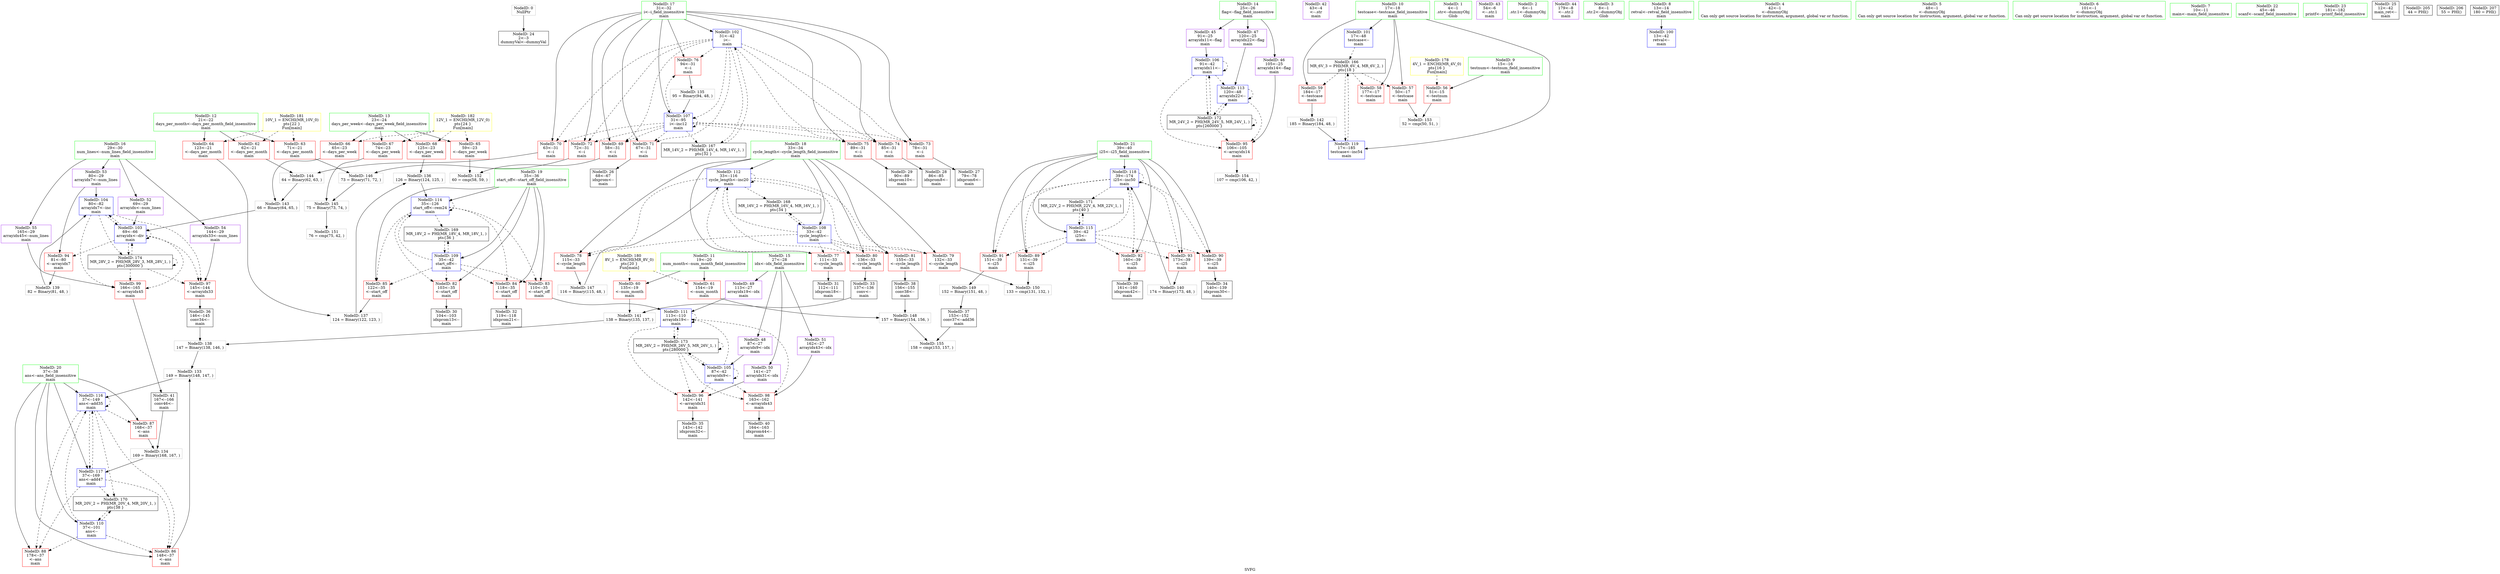 digraph "SVFG" {
	label="SVFG";

	Node0x56262f246a30 [shape=record,color=grey,label="{NodeID: 0\nNullPtr}"];
	Node0x56262f246a30 -> Node0x56262f25ffb0[style=solid];
	Node0x56262f276ab0 [shape=record,color=yellow,style=double,label="{NodeID: 180\n8V_1 = ENCHI(MR_8V_0)\npts\{20 \}\nFun[main]}"];
	Node0x56262f276ab0 -> Node0x56262f262900[style=dashed];
	Node0x56262f276ab0 -> Node0x56262f2629d0[style=dashed];
	Node0x56262f261400 [shape=record,color=red,label="{NodeID: 97\n145\<--144\n\<--arrayidx33\nmain\n}"];
	Node0x56262f261400 -> Node0x56262f260970[style=solid];
	Node0x56262f245a90 [shape=record,color=green,label="{NodeID: 14\n25\<--26\nflag\<--flag_field_insensitive\nmain\n}"];
	Node0x56262f245a90 -> Node0x56262f2610c0[style=solid];
	Node0x56262f245a90 -> Node0x56262f261190[style=solid];
	Node0x56262f245a90 -> Node0x56262f261260[style=solid];
	Node0x56262f261f60 [shape=record,color=blue,label="{NodeID: 111\n113\<--110\narrayidx19\<--\nmain\n}"];
	Node0x56262f261f60 -> Node0x56262f261330[style=dashed];
	Node0x56262f261f60 -> Node0x56262f2614d0[style=dashed];
	Node0x56262f261f60 -> Node0x56262f261f60[style=dashed];
	Node0x56262f261f60 -> Node0x56262f2749d0[style=dashed];
	Node0x56262f2602f0 [shape=record,color=black,label="{NodeID: 28\n86\<--85\nidxprom8\<--\nmain\n}"];
	Node0x56262f260e50 [shape=record,color=purple,label="{NodeID: 42\n43\<--4\n\<--.str\nmain\n}"];
	Node0x56262f2680b0 [shape=record,color=grey,label="{NodeID: 139\n82 = Binary(81, 48, )\n}"];
	Node0x56262f2680b0 -> Node0x56262f2619b0[style=solid];
	Node0x56262f2625c0 [shape=record,color=red,label="{NodeID: 56\n51\<--15\n\<--testnum\nmain\n}"];
	Node0x56262f2625c0 -> Node0x56262f2695b0[style=solid];
	Node0x56262f2695b0 [shape=record,color=grey,label="{NodeID: 153\n52 = cmp(50, 51, )\n}"];
	Node0x56262f263120 [shape=record,color=red,label="{NodeID: 70\n63\<--31\n\<--i\nmain\n}"];
	Node0x56262f263120 -> Node0x56262f268830[style=solid];
	Node0x56262f272bd0 [shape=record,color=black,label="{NodeID: 167\nMR_14V_2 = PHI(MR_14V_4, MR_14V_1, )\npts\{32 \}\n}"];
	Node0x56262f272bd0 -> Node0x56262f261810[style=dashed];
	Node0x56262f263c80 [shape=record,color=red,label="{NodeID: 84\n118\<--35\n\<--start_off\nmain\n}"];
	Node0x56262f263c80 -> Node0x56262f260630[style=solid];
	Node0x56262f245e90 [shape=record,color=green,label="{NodeID: 1\n4\<--1\n.str\<--dummyObj\nGlob }"];
	Node0x56262f276b90 [shape=record,color=yellow,style=double,label="{NodeID: 181\n10V_1 = ENCHI(MR_10V_0)\npts\{22 \}\nFun[main]}"];
	Node0x56262f276b90 -> Node0x56262f262aa0[style=dashed];
	Node0x56262f276b90 -> Node0x56262f262b70[style=dashed];
	Node0x56262f276b90 -> Node0x56262f262c40[style=dashed];
	Node0x56262f2614d0 [shape=record,color=red,label="{NodeID: 98\n163\<--162\n\<--arrayidx43\nmain\n}"];
	Node0x56262f2614d0 -> Node0x56262f260cb0[style=solid];
	Node0x56262f245b60 [shape=record,color=green,label="{NodeID: 15\n27\<--28\nidx\<--idx_field_insensitive\nmain\n}"];
	Node0x56262f245b60 -> Node0x56262f245f80[style=solid];
	Node0x56262f245b60 -> Node0x56262f246050[style=solid];
	Node0x56262f245b60 -> Node0x56262f246120[style=solid];
	Node0x56262f245b60 -> Node0x56262f2461f0[style=solid];
	Node0x56262f262030 [shape=record,color=blue,label="{NodeID: 112\n33\<--116\ncycle_length\<--inc20\nmain\n}"];
	Node0x56262f262030 -> Node0x56262f2636d0[style=dashed];
	Node0x56262f262030 -> Node0x56262f2637a0[style=dashed];
	Node0x56262f262030 -> Node0x56262f263870[style=dashed];
	Node0x56262f262030 -> Node0x56262f263940[style=dashed];
	Node0x56262f262030 -> Node0x56262f263a10[style=dashed];
	Node0x56262f262030 -> Node0x56262f262030[style=dashed];
	Node0x56262f262030 -> Node0x56262f2730d0[style=dashed];
	Node0x56262f2603c0 [shape=record,color=black,label="{NodeID: 29\n90\<--89\nidxprom10\<--\nmain\n}"];
	Node0x56262f260f20 [shape=record,color=purple,label="{NodeID: 43\n54\<--6\n\<--.str.1\nmain\n}"];
	Node0x56262f268230 [shape=record,color=grey,label="{NodeID: 140\n174 = Binary(173, 48, )\n}"];
	Node0x56262f268230 -> Node0x56262f266840[style=solid];
	Node0x56262f262690 [shape=record,color=red,label="{NodeID: 57\n50\<--17\n\<--testcase\nmain\n}"];
	Node0x56262f262690 -> Node0x56262f2695b0[style=solid];
	Node0x56262f269730 [shape=record,color=grey,label="{NodeID: 154\n107 = cmp(106, 42, )\n}"];
	Node0x56262f2631f0 [shape=record,color=red,label="{NodeID: 71\n67\<--31\n\<--i\nmain\n}"];
	Node0x56262f2631f0 -> Node0x56262f260150[style=solid];
	Node0x56262f2730d0 [shape=record,color=black,label="{NodeID: 168\nMR_16V_2 = PHI(MR_16V_4, MR_16V_1, )\npts\{34 \}\n}"];
	Node0x56262f2730d0 -> Node0x56262f261cf0[style=dashed];
	Node0x56262f263d50 [shape=record,color=red,label="{NodeID: 85\n122\<--35\n\<--start_off\nmain\n}"];
	Node0x56262f263d50 -> Node0x56262f267db0[style=solid];
	Node0x56262f245ce0 [shape=record,color=green,label="{NodeID: 2\n6\<--1\n.str.1\<--dummyObj\nGlob }"];
	Node0x56262f276c70 [shape=record,color=yellow,style=double,label="{NodeID: 182\n12V_1 = ENCHI(MR_12V_0)\npts\{24 \}\nFun[main]}"];
	Node0x56262f276c70 -> Node0x56262f262d10[style=dashed];
	Node0x56262f276c70 -> Node0x56262f262de0[style=dashed];
	Node0x56262f276c70 -> Node0x56262f262eb0[style=dashed];
	Node0x56262f276c70 -> Node0x56262f262f80[style=dashed];
	Node0x56262f2615a0 [shape=record,color=red,label="{NodeID: 99\n166\<--165\n\<--arrayidx45\nmain\n}"];
	Node0x56262f2615a0 -> Node0x56262f260d80[style=solid];
	Node0x56262f246bd0 [shape=record,color=green,label="{NodeID: 16\n29\<--30\nnum_lines\<--num_lines_field_insensitive\nmain\n}"];
	Node0x56262f246bd0 -> Node0x56262f2462c0[style=solid];
	Node0x56262f246bd0 -> Node0x56262f262350[style=solid];
	Node0x56262f246bd0 -> Node0x56262f262420[style=solid];
	Node0x56262f246bd0 -> Node0x56262f2624f0[style=solid];
	Node0x56262f262100 [shape=record,color=blue,label="{NodeID: 113\n120\<--48\narrayidx22\<--\nmain\n}"];
	Node0x56262f262100 -> Node0x56262f264570[style=dashed];
	Node0x56262f262100 -> Node0x56262f262100[style=dashed];
	Node0x56262f262100 -> Node0x56262f2744d0[style=dashed];
	Node0x56262f260490 [shape=record,color=black,label="{NodeID: 30\n104\<--103\nidxprom13\<--\nmain\n}"];
	Node0x56262f260ff0 [shape=record,color=purple,label="{NodeID: 44\n179\<--8\n\<--.str.2\nmain\n}"];
	Node0x56262f2683b0 [shape=record,color=grey,label="{NodeID: 141\n138 = Binary(135, 137, )\n}"];
	Node0x56262f2683b0 -> Node0x56262f267f30[style=solid];
	Node0x56262f262760 [shape=record,color=red,label="{NodeID: 58\n177\<--17\n\<--testcase\nmain\n}"];
	Node0x56262f2698b0 [shape=record,color=grey,label="{NodeID: 155\n158 = cmp(153, 157, )\n}"];
	Node0x56262f2632c0 [shape=record,color=red,label="{NodeID: 72\n72\<--31\n\<--i\nmain\n}"];
	Node0x56262f2632c0 -> Node0x56262f268b30[style=solid];
	Node0x56262f2735d0 [shape=record,color=black,label="{NodeID: 169\nMR_18V_2 = PHI(MR_18V_4, MR_18V_1, )\npts\{36 \}\n}"];
	Node0x56262f2735d0 -> Node0x56262f261dc0[style=dashed];
	Node0x56262f263e20 [shape=record,color=red,label="{NodeID: 86\n148\<--37\n\<--ans\nmain\n}"];
	Node0x56262f263e20 -> Node0x56262f2677b0[style=solid];
	Node0x56262f2457a0 [shape=record,color=green,label="{NodeID: 3\n8\<--1\n.str.2\<--dummyObj\nGlob }"];
	Node0x56262f261670 [shape=record,color=blue,label="{NodeID: 100\n13\<--42\nretval\<--\nmain\n}"];
	Node0x56262f246ca0 [shape=record,color=green,label="{NodeID: 17\n31\<--32\ni\<--i_field_insensitive\nmain\n}"];
	Node0x56262f246ca0 -> Node0x56262f263050[style=solid];
	Node0x56262f246ca0 -> Node0x56262f263120[style=solid];
	Node0x56262f246ca0 -> Node0x56262f2631f0[style=solid];
	Node0x56262f246ca0 -> Node0x56262f2632c0[style=solid];
	Node0x56262f246ca0 -> Node0x56262f263390[style=solid];
	Node0x56262f246ca0 -> Node0x56262f263460[style=solid];
	Node0x56262f246ca0 -> Node0x56262f263530[style=solid];
	Node0x56262f246ca0 -> Node0x56262f263600[style=solid];
	Node0x56262f246ca0 -> Node0x56262f261810[style=solid];
	Node0x56262f246ca0 -> Node0x56262f261c20[style=solid];
	Node0x56262f2621d0 [shape=record,color=blue,label="{NodeID: 114\n35\<--126\nstart_off\<--rem24\nmain\n}"];
	Node0x56262f2621d0 -> Node0x56262f263ae0[style=dashed];
	Node0x56262f2621d0 -> Node0x56262f263bb0[style=dashed];
	Node0x56262f2621d0 -> Node0x56262f263c80[style=dashed];
	Node0x56262f2621d0 -> Node0x56262f263d50[style=dashed];
	Node0x56262f2621d0 -> Node0x56262f2621d0[style=dashed];
	Node0x56262f2621d0 -> Node0x56262f2735d0[style=dashed];
	Node0x56262f260560 [shape=record,color=black,label="{NodeID: 31\n112\<--111\nidxprom18\<--\nmain\n}"];
	Node0x56262f2610c0 [shape=record,color=purple,label="{NodeID: 45\n91\<--25\narrayidx11\<--flag\nmain\n}"];
	Node0x56262f2610c0 -> Node0x56262f261b50[style=solid];
	Node0x56262f268530 [shape=record,color=grey,label="{NodeID: 142\n185 = Binary(184, 48, )\n}"];
	Node0x56262f268530 -> Node0x56262f266910[style=solid];
	Node0x56262f262830 [shape=record,color=red,label="{NodeID: 59\n184\<--17\n\<--testcase\nmain\n}"];
	Node0x56262f262830 -> Node0x56262f268530[style=solid];
	Node0x56262f263390 [shape=record,color=red,label="{NodeID: 73\n78\<--31\n\<--i\nmain\n}"];
	Node0x56262f263390 -> Node0x56262f260220[style=solid];
	Node0x56262f273ad0 [shape=record,color=black,label="{NodeID: 170\nMR_20V_2 = PHI(MR_20V_4, MR_20V_1, )\npts\{38 \}\n}"];
	Node0x56262f273ad0 -> Node0x56262f261e90[style=dashed];
	Node0x56262f263ef0 [shape=record,color=red,label="{NodeID: 87\n168\<--37\n\<--ans\nmain\n}"];
	Node0x56262f263ef0 -> Node0x56262f267930[style=solid];
	Node0x56262f25f390 [shape=record,color=green,label="{NodeID: 4\n42\<--1\n\<--dummyObj\nCan only get source location for instruction, argument, global var or function.}"];
	Node0x56262f261740 [shape=record,color=blue,label="{NodeID: 101\n17\<--48\ntestcase\<--\nmain\n}"];
	Node0x56262f261740 -> Node0x56262f2726d0[style=dashed];
	Node0x56262f246d70 [shape=record,color=green,label="{NodeID: 18\n33\<--34\ncycle_length\<--cycle_length_field_insensitive\nmain\n}"];
	Node0x56262f246d70 -> Node0x56262f2636d0[style=solid];
	Node0x56262f246d70 -> Node0x56262f2637a0[style=solid];
	Node0x56262f246d70 -> Node0x56262f263870[style=solid];
	Node0x56262f246d70 -> Node0x56262f263940[style=solid];
	Node0x56262f246d70 -> Node0x56262f263a10[style=solid];
	Node0x56262f246d70 -> Node0x56262f261cf0[style=solid];
	Node0x56262f246d70 -> Node0x56262f262030[style=solid];
	Node0x56262f2622a0 [shape=record,color=blue,label="{NodeID: 115\n39\<--42\ni25\<--\nmain\n}"];
	Node0x56262f2622a0 -> Node0x56262f264090[style=dashed];
	Node0x56262f2622a0 -> Node0x56262f264160[style=dashed];
	Node0x56262f2622a0 -> Node0x56262f264230[style=dashed];
	Node0x56262f2622a0 -> Node0x56262f264300[style=dashed];
	Node0x56262f2622a0 -> Node0x56262f2643d0[style=dashed];
	Node0x56262f2622a0 -> Node0x56262f266840[style=dashed];
	Node0x56262f2622a0 -> Node0x56262f273fd0[style=dashed];
	Node0x56262f260630 [shape=record,color=black,label="{NodeID: 32\n119\<--118\nidxprom21\<--\nmain\n}"];
	Node0x56262f261190 [shape=record,color=purple,label="{NodeID: 46\n105\<--25\narrayidx14\<--flag\nmain\n}"];
	Node0x56262f261190 -> Node0x56262f264570[style=solid];
	Node0x56262f2686b0 [shape=record,color=grey,label="{NodeID: 143\n66 = Binary(64, 65, )\n}"];
	Node0x56262f2686b0 -> Node0x56262f2618e0[style=solid];
	Node0x56262f262900 [shape=record,color=red,label="{NodeID: 60\n135\<--19\n\<--num_month\nmain\n}"];
	Node0x56262f262900 -> Node0x56262f2683b0[style=solid];
	Node0x56262f263460 [shape=record,color=red,label="{NodeID: 74\n85\<--31\n\<--i\nmain\n}"];
	Node0x56262f263460 -> Node0x56262f2602f0[style=solid];
	Node0x56262f273fd0 [shape=record,color=black,label="{NodeID: 171\nMR_22V_2 = PHI(MR_22V_4, MR_22V_1, )\npts\{40 \}\n}"];
	Node0x56262f273fd0 -> Node0x56262f2622a0[style=dashed];
	Node0x56262f263fc0 [shape=record,color=red,label="{NodeID: 88\n178\<--37\n\<--ans\nmain\n}"];
	Node0x56262f25f420 [shape=record,color=green,label="{NodeID: 5\n48\<--1\n\<--dummyObj\nCan only get source location for instruction, argument, global var or function.}"];
	Node0x56262f261810 [shape=record,color=blue,label="{NodeID: 102\n31\<--42\ni\<--\nmain\n}"];
	Node0x56262f261810 -> Node0x56262f263050[style=dashed];
	Node0x56262f261810 -> Node0x56262f263120[style=dashed];
	Node0x56262f261810 -> Node0x56262f2631f0[style=dashed];
	Node0x56262f261810 -> Node0x56262f2632c0[style=dashed];
	Node0x56262f261810 -> Node0x56262f263390[style=dashed];
	Node0x56262f261810 -> Node0x56262f263460[style=dashed];
	Node0x56262f261810 -> Node0x56262f263530[style=dashed];
	Node0x56262f261810 -> Node0x56262f263600[style=dashed];
	Node0x56262f261810 -> Node0x56262f261c20[style=dashed];
	Node0x56262f261810 -> Node0x56262f272bd0[style=dashed];
	Node0x56262f246e40 [shape=record,color=green,label="{NodeID: 19\n35\<--36\nstart_off\<--start_off_field_insensitive\nmain\n}"];
	Node0x56262f246e40 -> Node0x56262f263ae0[style=solid];
	Node0x56262f246e40 -> Node0x56262f263bb0[style=solid];
	Node0x56262f246e40 -> Node0x56262f263c80[style=solid];
	Node0x56262f246e40 -> Node0x56262f263d50[style=solid];
	Node0x56262f246e40 -> Node0x56262f261dc0[style=solid];
	Node0x56262f246e40 -> Node0x56262f2621d0[style=solid];
	Node0x56262f2666a0 [shape=record,color=blue,label="{NodeID: 116\n37\<--149\nans\<--add35\nmain\n}"];
	Node0x56262f2666a0 -> Node0x56262f263e20[style=dashed];
	Node0x56262f2666a0 -> Node0x56262f263ef0[style=dashed];
	Node0x56262f2666a0 -> Node0x56262f263fc0[style=dashed];
	Node0x56262f2666a0 -> Node0x56262f2666a0[style=dashed];
	Node0x56262f2666a0 -> Node0x56262f266770[style=dashed];
	Node0x56262f2666a0 -> Node0x56262f273ad0[style=dashed];
	Node0x56262f260700 [shape=record,color=black,label="{NodeID: 33\n137\<--136\nconv\<--\nmain\n}"];
	Node0x56262f260700 -> Node0x56262f2683b0[style=solid];
	Node0x56262f261260 [shape=record,color=purple,label="{NodeID: 47\n120\<--25\narrayidx22\<--flag\nmain\n}"];
	Node0x56262f261260 -> Node0x56262f262100[style=solid];
	Node0x56262f268830 [shape=record,color=grey,label="{NodeID: 144\n64 = Binary(62, 63, )\n}"];
	Node0x56262f268830 -> Node0x56262f2686b0[style=solid];
	Node0x56262f2629d0 [shape=record,color=red,label="{NodeID: 61\n154\<--19\n\<--num_month\nmain\n}"];
	Node0x56262f2629d0 -> Node0x56262f268e30[style=solid];
	Node0x56262f263530 [shape=record,color=red,label="{NodeID: 75\n89\<--31\n\<--i\nmain\n}"];
	Node0x56262f263530 -> Node0x56262f2603c0[style=solid];
	Node0x56262f2744d0 [shape=record,color=black,label="{NodeID: 172\nMR_24V_2 = PHI(MR_24V_5, MR_24V_1, )\npts\{260000 \}\n}"];
	Node0x56262f2744d0 -> Node0x56262f264570[style=dashed];
	Node0x56262f2744d0 -> Node0x56262f261b50[style=dashed];
	Node0x56262f2744d0 -> Node0x56262f262100[style=dashed];
	Node0x56262f2744d0 -> Node0x56262f2744d0[style=dashed];
	Node0x56262f264090 [shape=record,color=red,label="{NodeID: 89\n131\<--39\n\<--i25\nmain\n}"];
	Node0x56262f264090 -> Node0x56262f269130[style=solid];
	Node0x56262f246ff0 [shape=record,color=green,label="{NodeID: 6\n101\<--1\n\<--dummyObj\nCan only get source location for instruction, argument, global var or function.}"];
	Node0x56262f2618e0 [shape=record,color=blue,label="{NodeID: 103\n69\<--66\narrayidx\<--div\nmain\n}"];
	Node0x56262f2618e0 -> Node0x56262f2644a0[style=dashed];
	Node0x56262f2618e0 -> Node0x56262f261400[style=dashed];
	Node0x56262f2618e0 -> Node0x56262f2615a0[style=dashed];
	Node0x56262f2618e0 -> Node0x56262f2618e0[style=dashed];
	Node0x56262f2618e0 -> Node0x56262f2619b0[style=dashed];
	Node0x56262f2618e0 -> Node0x56262f274ed0[style=dashed];
	Node0x56262f25fcb0 [shape=record,color=green,label="{NodeID: 20\n37\<--38\nans\<--ans_field_insensitive\nmain\n}"];
	Node0x56262f25fcb0 -> Node0x56262f263e20[style=solid];
	Node0x56262f25fcb0 -> Node0x56262f263ef0[style=solid];
	Node0x56262f25fcb0 -> Node0x56262f263fc0[style=solid];
	Node0x56262f25fcb0 -> Node0x56262f261e90[style=solid];
	Node0x56262f25fcb0 -> Node0x56262f2666a0[style=solid];
	Node0x56262f25fcb0 -> Node0x56262f266770[style=solid];
	Node0x56262f266770 [shape=record,color=blue,label="{NodeID: 117\n37\<--169\nans\<--add47\nmain\n}"];
	Node0x56262f266770 -> Node0x56262f263e20[style=dashed];
	Node0x56262f266770 -> Node0x56262f263fc0[style=dashed];
	Node0x56262f266770 -> Node0x56262f2666a0[style=dashed];
	Node0x56262f266770 -> Node0x56262f273ad0[style=dashed];
	Node0x56262f2607d0 [shape=record,color=black,label="{NodeID: 34\n140\<--139\nidxprom30\<--\nmain\n}"];
	Node0x56262f245f80 [shape=record,color=purple,label="{NodeID: 48\n87\<--27\narrayidx9\<--idx\nmain\n}"];
	Node0x56262f245f80 -> Node0x56262f261a80[style=solid];
	Node0x56262f2689b0 [shape=record,color=grey,label="{NodeID: 145\n75 = Binary(73, 74, )\n}"];
	Node0x56262f2689b0 -> Node0x56262f2692b0[style=solid];
	Node0x56262f262aa0 [shape=record,color=red,label="{NodeID: 62\n62\<--21\n\<--days_per_month\nmain\n}"];
	Node0x56262f262aa0 -> Node0x56262f268830[style=solid];
	Node0x56262f263600 [shape=record,color=red,label="{NodeID: 76\n94\<--31\n\<--i\nmain\n}"];
	Node0x56262f263600 -> Node0x56262f267ab0[style=solid];
	Node0x56262f2749d0 [shape=record,color=black,label="{NodeID: 173\nMR_26V_2 = PHI(MR_26V_5, MR_26V_1, )\npts\{280000 \}\n}"];
	Node0x56262f2749d0 -> Node0x56262f261330[style=dashed];
	Node0x56262f2749d0 -> Node0x56262f2614d0[style=dashed];
	Node0x56262f2749d0 -> Node0x56262f261a80[style=dashed];
	Node0x56262f2749d0 -> Node0x56262f261f60[style=dashed];
	Node0x56262f2749d0 -> Node0x56262f2749d0[style=dashed];
	Node0x56262f264160 [shape=record,color=red,label="{NodeID: 90\n139\<--39\n\<--i25\nmain\n}"];
	Node0x56262f264160 -> Node0x56262f2607d0[style=solid];
	Node0x56262f247080 [shape=record,color=green,label="{NodeID: 7\n10\<--11\nmain\<--main_field_insensitive\n}"];
	Node0x56262f2619b0 [shape=record,color=blue,label="{NodeID: 104\n80\<--82\narrayidx7\<--inc\nmain\n}"];
	Node0x56262f2619b0 -> Node0x56262f261400[style=dashed];
	Node0x56262f2619b0 -> Node0x56262f2615a0[style=dashed];
	Node0x56262f2619b0 -> Node0x56262f2618e0[style=dashed];
	Node0x56262f2619b0 -> Node0x56262f274ed0[style=dashed];
	Node0x56262f25fd40 [shape=record,color=green,label="{NodeID: 21\n39\<--40\ni25\<--i25_field_insensitive\nmain\n}"];
	Node0x56262f25fd40 -> Node0x56262f264090[style=solid];
	Node0x56262f25fd40 -> Node0x56262f264160[style=solid];
	Node0x56262f25fd40 -> Node0x56262f264230[style=solid];
	Node0x56262f25fd40 -> Node0x56262f264300[style=solid];
	Node0x56262f25fd40 -> Node0x56262f2643d0[style=solid];
	Node0x56262f25fd40 -> Node0x56262f2622a0[style=solid];
	Node0x56262f25fd40 -> Node0x56262f266840[style=solid];
	Node0x56262f266840 [shape=record,color=blue,label="{NodeID: 118\n39\<--174\ni25\<--inc50\nmain\n}"];
	Node0x56262f266840 -> Node0x56262f264090[style=dashed];
	Node0x56262f266840 -> Node0x56262f264160[style=dashed];
	Node0x56262f266840 -> Node0x56262f264230[style=dashed];
	Node0x56262f266840 -> Node0x56262f264300[style=dashed];
	Node0x56262f266840 -> Node0x56262f2643d0[style=dashed];
	Node0x56262f266840 -> Node0x56262f266840[style=dashed];
	Node0x56262f266840 -> Node0x56262f273fd0[style=dashed];
	Node0x56262f2608a0 [shape=record,color=black,label="{NodeID: 35\n143\<--142\nidxprom32\<--\nmain\n}"];
	Node0x56262f246050 [shape=record,color=purple,label="{NodeID: 49\n113\<--27\narrayidx19\<--idx\nmain\n}"];
	Node0x56262f246050 -> Node0x56262f261f60[style=solid];
	Node0x56262f268b30 [shape=record,color=grey,label="{NodeID: 146\n73 = Binary(71, 72, )\n}"];
	Node0x56262f268b30 -> Node0x56262f2689b0[style=solid];
	Node0x56262f262b70 [shape=record,color=red,label="{NodeID: 63\n71\<--21\n\<--days_per_month\nmain\n}"];
	Node0x56262f262b70 -> Node0x56262f268b30[style=solid];
	Node0x56262f2636d0 [shape=record,color=red,label="{NodeID: 77\n111\<--33\n\<--cycle_length\nmain\n}"];
	Node0x56262f2636d0 -> Node0x56262f260560[style=solid];
	Node0x56262f274ed0 [shape=record,color=black,label="{NodeID: 174\nMR_28V_2 = PHI(MR_28V_3, MR_28V_1, )\npts\{300000 \}\n}"];
	Node0x56262f274ed0 -> Node0x56262f261400[style=dashed];
	Node0x56262f274ed0 -> Node0x56262f2615a0[style=dashed];
	Node0x56262f274ed0 -> Node0x56262f2618e0[style=dashed];
	Node0x56262f274ed0 -> Node0x56262f274ed0[style=dashed];
	Node0x56262f264230 [shape=record,color=red,label="{NodeID: 91\n151\<--39\n\<--i25\nmain\n}"];
	Node0x56262f264230 -> Node0x56262f268fb0[style=solid];
	Node0x56262f247110 [shape=record,color=green,label="{NodeID: 8\n13\<--14\nretval\<--retval_field_insensitive\nmain\n}"];
	Node0x56262f247110 -> Node0x56262f261670[style=solid];
	Node0x56262f261a80 [shape=record,color=blue,label="{NodeID: 105\n87\<--42\narrayidx9\<--\nmain\n}"];
	Node0x56262f261a80 -> Node0x56262f261330[style=dashed];
	Node0x56262f261a80 -> Node0x56262f2614d0[style=dashed];
	Node0x56262f261a80 -> Node0x56262f261a80[style=dashed];
	Node0x56262f261a80 -> Node0x56262f261f60[style=dashed];
	Node0x56262f261a80 -> Node0x56262f2749d0[style=dashed];
	Node0x56262f25fe10 [shape=record,color=green,label="{NodeID: 22\n45\<--46\nscanf\<--scanf_field_insensitive\n}"];
	Node0x56262f266910 [shape=record,color=blue,label="{NodeID: 119\n17\<--185\ntestcase\<--inc54\nmain\n}"];
	Node0x56262f266910 -> Node0x56262f2726d0[style=dashed];
	Node0x56262f260970 [shape=record,color=black,label="{NodeID: 36\n146\<--145\nconv34\<--\nmain\n}"];
	Node0x56262f260970 -> Node0x56262f267f30[style=solid];
	Node0x56262f2677b0 [shape=record,color=grey,label="{NodeID: 133\n149 = Binary(148, 147, )\n}"];
	Node0x56262f2677b0 -> Node0x56262f2666a0[style=solid];
	Node0x56262f246120 [shape=record,color=purple,label="{NodeID: 50\n141\<--27\narrayidx31\<--idx\nmain\n}"];
	Node0x56262f246120 -> Node0x56262f261330[style=solid];
	Node0x56262f268cb0 [shape=record,color=grey,label="{NodeID: 147\n116 = Binary(115, 48, )\n}"];
	Node0x56262f268cb0 -> Node0x56262f262030[style=solid];
	Node0x56262f262c40 [shape=record,color=red,label="{NodeID: 64\n123\<--21\n\<--days_per_month\nmain\n}"];
	Node0x56262f262c40 -> Node0x56262f267db0[style=solid];
	Node0x56262f2637a0 [shape=record,color=red,label="{NodeID: 78\n115\<--33\n\<--cycle_length\nmain\n}"];
	Node0x56262f2637a0 -> Node0x56262f268cb0[style=solid];
	Node0x56262f264300 [shape=record,color=red,label="{NodeID: 92\n160\<--39\n\<--i25\nmain\n}"];
	Node0x56262f264300 -> Node0x56262f260be0[style=solid];
	Node0x56262f25f6d0 [shape=record,color=green,label="{NodeID: 9\n15\<--16\ntestnum\<--testnum_field_insensitive\nmain\n}"];
	Node0x56262f25f6d0 -> Node0x56262f2625c0[style=solid];
	Node0x56262f261b50 [shape=record,color=blue,label="{NodeID: 106\n91\<--42\narrayidx11\<--\nmain\n}"];
	Node0x56262f261b50 -> Node0x56262f264570[style=dashed];
	Node0x56262f261b50 -> Node0x56262f261b50[style=dashed];
	Node0x56262f261b50 -> Node0x56262f262100[style=dashed];
	Node0x56262f261b50 -> Node0x56262f2744d0[style=dashed];
	Node0x56262f25fee0 [shape=record,color=green,label="{NodeID: 23\n181\<--182\nprintf\<--printf_field_insensitive\n}"];
	Node0x56262f260a40 [shape=record,color=black,label="{NodeID: 37\n153\<--152\nconv37\<--add36\nmain\n}"];
	Node0x56262f260a40 -> Node0x56262f2698b0[style=solid];
	Node0x56262f267930 [shape=record,color=grey,label="{NodeID: 134\n169 = Binary(168, 167, )\n}"];
	Node0x56262f267930 -> Node0x56262f266770[style=solid];
	Node0x56262f2461f0 [shape=record,color=purple,label="{NodeID: 51\n162\<--27\narrayidx43\<--idx\nmain\n}"];
	Node0x56262f2461f0 -> Node0x56262f2614d0[style=solid];
	Node0x56262f268e30 [shape=record,color=grey,label="{NodeID: 148\n157 = Binary(154, 156, )\n}"];
	Node0x56262f268e30 -> Node0x56262f2698b0[style=solid];
	Node0x56262f262d10 [shape=record,color=red,label="{NodeID: 65\n59\<--23\n\<--days_per_week\nmain\n}"];
	Node0x56262f262d10 -> Node0x56262f269430[style=solid];
	Node0x56262f263870 [shape=record,color=red,label="{NodeID: 79\n132\<--33\n\<--cycle_length\nmain\n}"];
	Node0x56262f263870 -> Node0x56262f269130[style=solid];
	Node0x56262f2643d0 [shape=record,color=red,label="{NodeID: 93\n173\<--39\n\<--i25\nmain\n}"];
	Node0x56262f2643d0 -> Node0x56262f268230[style=solid];
	Node0x56262f25f760 [shape=record,color=green,label="{NodeID: 10\n17\<--18\ntestcase\<--testcase_field_insensitive\nmain\n}"];
	Node0x56262f25f760 -> Node0x56262f262690[style=solid];
	Node0x56262f25f760 -> Node0x56262f262760[style=solid];
	Node0x56262f25f760 -> Node0x56262f262830[style=solid];
	Node0x56262f25f760 -> Node0x56262f261740[style=solid];
	Node0x56262f25f760 -> Node0x56262f266910[style=solid];
	Node0x56262f261c20 [shape=record,color=blue,label="{NodeID: 107\n31\<--95\ni\<--inc12\nmain\n}"];
	Node0x56262f261c20 -> Node0x56262f263050[style=dashed];
	Node0x56262f261c20 -> Node0x56262f263120[style=dashed];
	Node0x56262f261c20 -> Node0x56262f2631f0[style=dashed];
	Node0x56262f261c20 -> Node0x56262f2632c0[style=dashed];
	Node0x56262f261c20 -> Node0x56262f263390[style=dashed];
	Node0x56262f261c20 -> Node0x56262f263460[style=dashed];
	Node0x56262f261c20 -> Node0x56262f263530[style=dashed];
	Node0x56262f261c20 -> Node0x56262f263600[style=dashed];
	Node0x56262f261c20 -> Node0x56262f261c20[style=dashed];
	Node0x56262f261c20 -> Node0x56262f272bd0[style=dashed];
	Node0x56262f25ffb0 [shape=record,color=black,label="{NodeID: 24\n2\<--3\ndummyVal\<--dummyVal\n}"];
	Node0x56262f260b10 [shape=record,color=black,label="{NodeID: 38\n156\<--155\nconv38\<--\nmain\n}"];
	Node0x56262f260b10 -> Node0x56262f268e30[style=solid];
	Node0x56262f267ab0 [shape=record,color=grey,label="{NodeID: 135\n95 = Binary(94, 48, )\n}"];
	Node0x56262f267ab0 -> Node0x56262f261c20[style=solid];
	Node0x56262f2462c0 [shape=record,color=purple,label="{NodeID: 52\n69\<--29\narrayidx\<--num_lines\nmain\n}"];
	Node0x56262f2462c0 -> Node0x56262f2618e0[style=solid];
	Node0x56262f268fb0 [shape=record,color=grey,label="{NodeID: 149\n152 = Binary(151, 48, )\n}"];
	Node0x56262f268fb0 -> Node0x56262f260a40[style=solid];
	Node0x56262f262de0 [shape=record,color=red,label="{NodeID: 66\n65\<--23\n\<--days_per_week\nmain\n}"];
	Node0x56262f262de0 -> Node0x56262f2686b0[style=solid];
	Node0x56262f263940 [shape=record,color=red,label="{NodeID: 80\n136\<--33\n\<--cycle_length\nmain\n}"];
	Node0x56262f263940 -> Node0x56262f260700[style=solid];
	Node0x56262f2644a0 [shape=record,color=red,label="{NodeID: 94\n81\<--80\n\<--arrayidx7\nmain\n}"];
	Node0x56262f2644a0 -> Node0x56262f2680b0[style=solid];
	Node0x56262f25f830 [shape=record,color=green,label="{NodeID: 11\n19\<--20\nnum_month\<--num_month_field_insensitive\nmain\n}"];
	Node0x56262f25f830 -> Node0x56262f262900[style=solid];
	Node0x56262f25f830 -> Node0x56262f2629d0[style=solid];
	Node0x56262f261cf0 [shape=record,color=blue,label="{NodeID: 108\n33\<--42\ncycle_length\<--\nmain\n}"];
	Node0x56262f261cf0 -> Node0x56262f2636d0[style=dashed];
	Node0x56262f261cf0 -> Node0x56262f2637a0[style=dashed];
	Node0x56262f261cf0 -> Node0x56262f263870[style=dashed];
	Node0x56262f261cf0 -> Node0x56262f263940[style=dashed];
	Node0x56262f261cf0 -> Node0x56262f263a10[style=dashed];
	Node0x56262f261cf0 -> Node0x56262f262030[style=dashed];
	Node0x56262f261cf0 -> Node0x56262f2730d0[style=dashed];
	Node0x56262f260080 [shape=record,color=black,label="{NodeID: 25\n12\<--42\nmain_ret\<--\nmain\n}"];
	Node0x56262f282a40 [shape=record,color=black,label="{NodeID: 205\n44 = PHI()\n}"];
	Node0x56262f260be0 [shape=record,color=black,label="{NodeID: 39\n161\<--160\nidxprom42\<--\nmain\n}"];
	Node0x56262f267c30 [shape=record,color=grey,label="{NodeID: 136\n126 = Binary(124, 125, )\n}"];
	Node0x56262f267c30 -> Node0x56262f2621d0[style=solid];
	Node0x56262f262350 [shape=record,color=purple,label="{NodeID: 53\n80\<--29\narrayidx7\<--num_lines\nmain\n}"];
	Node0x56262f262350 -> Node0x56262f2644a0[style=solid];
	Node0x56262f262350 -> Node0x56262f2619b0[style=solid];
	Node0x56262f269130 [shape=record,color=grey,label="{NodeID: 150\n133 = cmp(131, 132, )\n}"];
	Node0x56262f262eb0 [shape=record,color=red,label="{NodeID: 67\n74\<--23\n\<--days_per_week\nmain\n}"];
	Node0x56262f262eb0 -> Node0x56262f2689b0[style=solid];
	Node0x56262f263a10 [shape=record,color=red,label="{NodeID: 81\n155\<--33\n\<--cycle_length\nmain\n}"];
	Node0x56262f263a10 -> Node0x56262f260b10[style=solid];
	Node0x56262f2768f0 [shape=record,color=yellow,style=double,label="{NodeID: 178\n4V_1 = ENCHI(MR_4V_0)\npts\{16 \}\nFun[main]}"];
	Node0x56262f2768f0 -> Node0x56262f2625c0[style=dashed];
	Node0x56262f264570 [shape=record,color=red,label="{NodeID: 95\n106\<--105\n\<--arrayidx14\nmain\n}"];
	Node0x56262f264570 -> Node0x56262f269730[style=solid];
	Node0x56262f2458f0 [shape=record,color=green,label="{NodeID: 12\n21\<--22\ndays_per_month\<--days_per_month_field_insensitive\nmain\n}"];
	Node0x56262f2458f0 -> Node0x56262f262aa0[style=solid];
	Node0x56262f2458f0 -> Node0x56262f262b70[style=solid];
	Node0x56262f2458f0 -> Node0x56262f262c40[style=solid];
	Node0x56262f261dc0 [shape=record,color=blue,label="{NodeID: 109\n35\<--42\nstart_off\<--\nmain\n}"];
	Node0x56262f261dc0 -> Node0x56262f263ae0[style=dashed];
	Node0x56262f261dc0 -> Node0x56262f263bb0[style=dashed];
	Node0x56262f261dc0 -> Node0x56262f263c80[style=dashed];
	Node0x56262f261dc0 -> Node0x56262f263d50[style=dashed];
	Node0x56262f261dc0 -> Node0x56262f2621d0[style=dashed];
	Node0x56262f261dc0 -> Node0x56262f2735d0[style=dashed];
	Node0x56262f260150 [shape=record,color=black,label="{NodeID: 26\n68\<--67\nidxprom\<--\nmain\n}"];
	Node0x56262f282b40 [shape=record,color=black,label="{NodeID: 206\n55 = PHI()\n}"];
	Node0x56262f260cb0 [shape=record,color=black,label="{NodeID: 40\n164\<--163\nidxprom44\<--\nmain\n}"];
	Node0x56262f267db0 [shape=record,color=grey,label="{NodeID: 137\n124 = Binary(122, 123, )\n}"];
	Node0x56262f267db0 -> Node0x56262f267c30[style=solid];
	Node0x56262f262420 [shape=record,color=purple,label="{NodeID: 54\n144\<--29\narrayidx33\<--num_lines\nmain\n}"];
	Node0x56262f262420 -> Node0x56262f261400[style=solid];
	Node0x56262f2692b0 [shape=record,color=grey,label="{NodeID: 151\n76 = cmp(75, 42, )\n}"];
	Node0x56262f262f80 [shape=record,color=red,label="{NodeID: 68\n125\<--23\n\<--days_per_week\nmain\n}"];
	Node0x56262f262f80 -> Node0x56262f267c30[style=solid];
	Node0x56262f263ae0 [shape=record,color=red,label="{NodeID: 82\n103\<--35\n\<--start_off\nmain\n}"];
	Node0x56262f263ae0 -> Node0x56262f260490[style=solid];
	Node0x56262f261330 [shape=record,color=red,label="{NodeID: 96\n142\<--141\n\<--arrayidx31\nmain\n}"];
	Node0x56262f261330 -> Node0x56262f2608a0[style=solid];
	Node0x56262f2459c0 [shape=record,color=green,label="{NodeID: 13\n23\<--24\ndays_per_week\<--days_per_week_field_insensitive\nmain\n}"];
	Node0x56262f2459c0 -> Node0x56262f262d10[style=solid];
	Node0x56262f2459c0 -> Node0x56262f262de0[style=solid];
	Node0x56262f2459c0 -> Node0x56262f262eb0[style=solid];
	Node0x56262f2459c0 -> Node0x56262f262f80[style=solid];
	Node0x56262f261e90 [shape=record,color=blue,label="{NodeID: 110\n37\<--101\nans\<--\nmain\n}"];
	Node0x56262f261e90 -> Node0x56262f263e20[style=dashed];
	Node0x56262f261e90 -> Node0x56262f263fc0[style=dashed];
	Node0x56262f261e90 -> Node0x56262f2666a0[style=dashed];
	Node0x56262f261e90 -> Node0x56262f273ad0[style=dashed];
	Node0x56262f260220 [shape=record,color=black,label="{NodeID: 27\n79\<--78\nidxprom6\<--\nmain\n}"];
	Node0x56262f282c40 [shape=record,color=black,label="{NodeID: 207\n180 = PHI()\n}"];
	Node0x56262f260d80 [shape=record,color=black,label="{NodeID: 41\n167\<--166\nconv46\<--\nmain\n}"];
	Node0x56262f260d80 -> Node0x56262f267930[style=solid];
	Node0x56262f267f30 [shape=record,color=grey,label="{NodeID: 138\n147 = Binary(138, 146, )\n}"];
	Node0x56262f267f30 -> Node0x56262f2677b0[style=solid];
	Node0x56262f2624f0 [shape=record,color=purple,label="{NodeID: 55\n165\<--29\narrayidx45\<--num_lines\nmain\n}"];
	Node0x56262f2624f0 -> Node0x56262f2615a0[style=solid];
	Node0x56262f269430 [shape=record,color=grey,label="{NodeID: 152\n60 = cmp(58, 59, )\n}"];
	Node0x56262f263050 [shape=record,color=red,label="{NodeID: 69\n58\<--31\n\<--i\nmain\n}"];
	Node0x56262f263050 -> Node0x56262f269430[style=solid];
	Node0x56262f2726d0 [shape=record,color=black,label="{NodeID: 166\nMR_6V_3 = PHI(MR_6V_4, MR_6V_2, )\npts\{18 \}\n}"];
	Node0x56262f2726d0 -> Node0x56262f262690[style=dashed];
	Node0x56262f2726d0 -> Node0x56262f262760[style=dashed];
	Node0x56262f2726d0 -> Node0x56262f262830[style=dashed];
	Node0x56262f2726d0 -> Node0x56262f266910[style=dashed];
	Node0x56262f263bb0 [shape=record,color=red,label="{NodeID: 83\n110\<--35\n\<--start_off\nmain\n}"];
	Node0x56262f263bb0 -> Node0x56262f261f60[style=solid];
}
